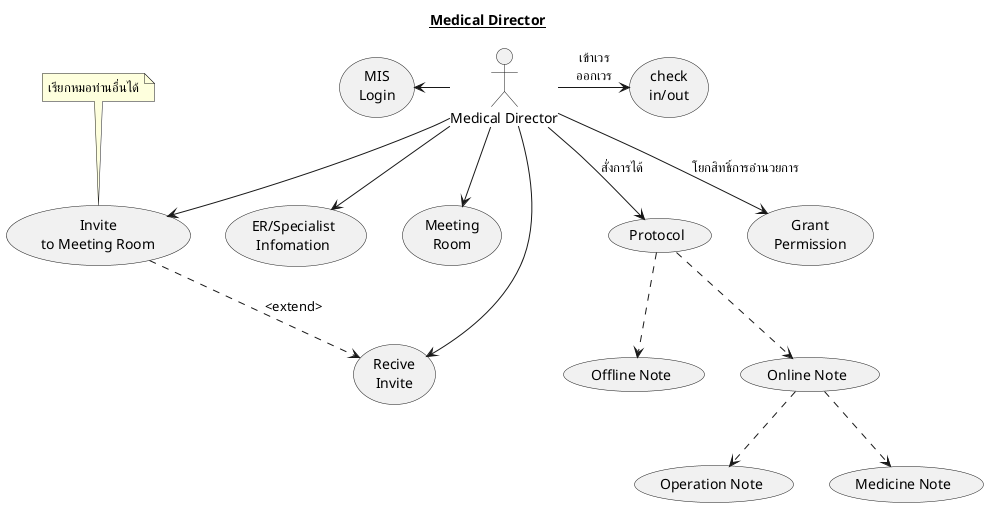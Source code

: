 @startuml
Title __Medical Director__
  :Medical Director: as MD

  usecase (Protocol) as Protocol
  usecase (Offline Note) as Offline
  usecase (Online Note) as Online
  usecase (Operation Note) as Ops
  usecase (Medicine Note) as Med
  Protocol ..> Offline
  Protocol ..> Online
  Online ..> Ops
  Online ..> Med

  usecase (check\nin/out) as checkIn
  usecase (MIS\nLogin) as MISLogin
  usecase (ER/Specialist\nInfomation) as ERSpecialistInfomation

  usecase (Meeting\nRoom) as MeetingRoom
  usecase (Invite\nto Meeting Room) as InviteToMeetingRoom
  usecase (Recive\nInvite) as ReciveInvite
  InviteToMeetingRoom ..> ReciveInvite :<extend>

  usecase (Grant\nPermission) as GrantPermission

  MD -right-> checkIn : เข้าเวร\nออกเวร
  MD -left-> MISLogin
  MD --> MeetingRoom
  MD --> ERSpecialistInfomation
  MD --> Protocol : สั่งการได้
  MD --> InviteToMeetingRoom
  note top of InviteToMeetingRoom : เรียกหมอท่านอื่นได้

  MD --> ReciveInvite
  MD --> GrantPermission : โยกสิทธิ์การอำนวยการ

@enduml
